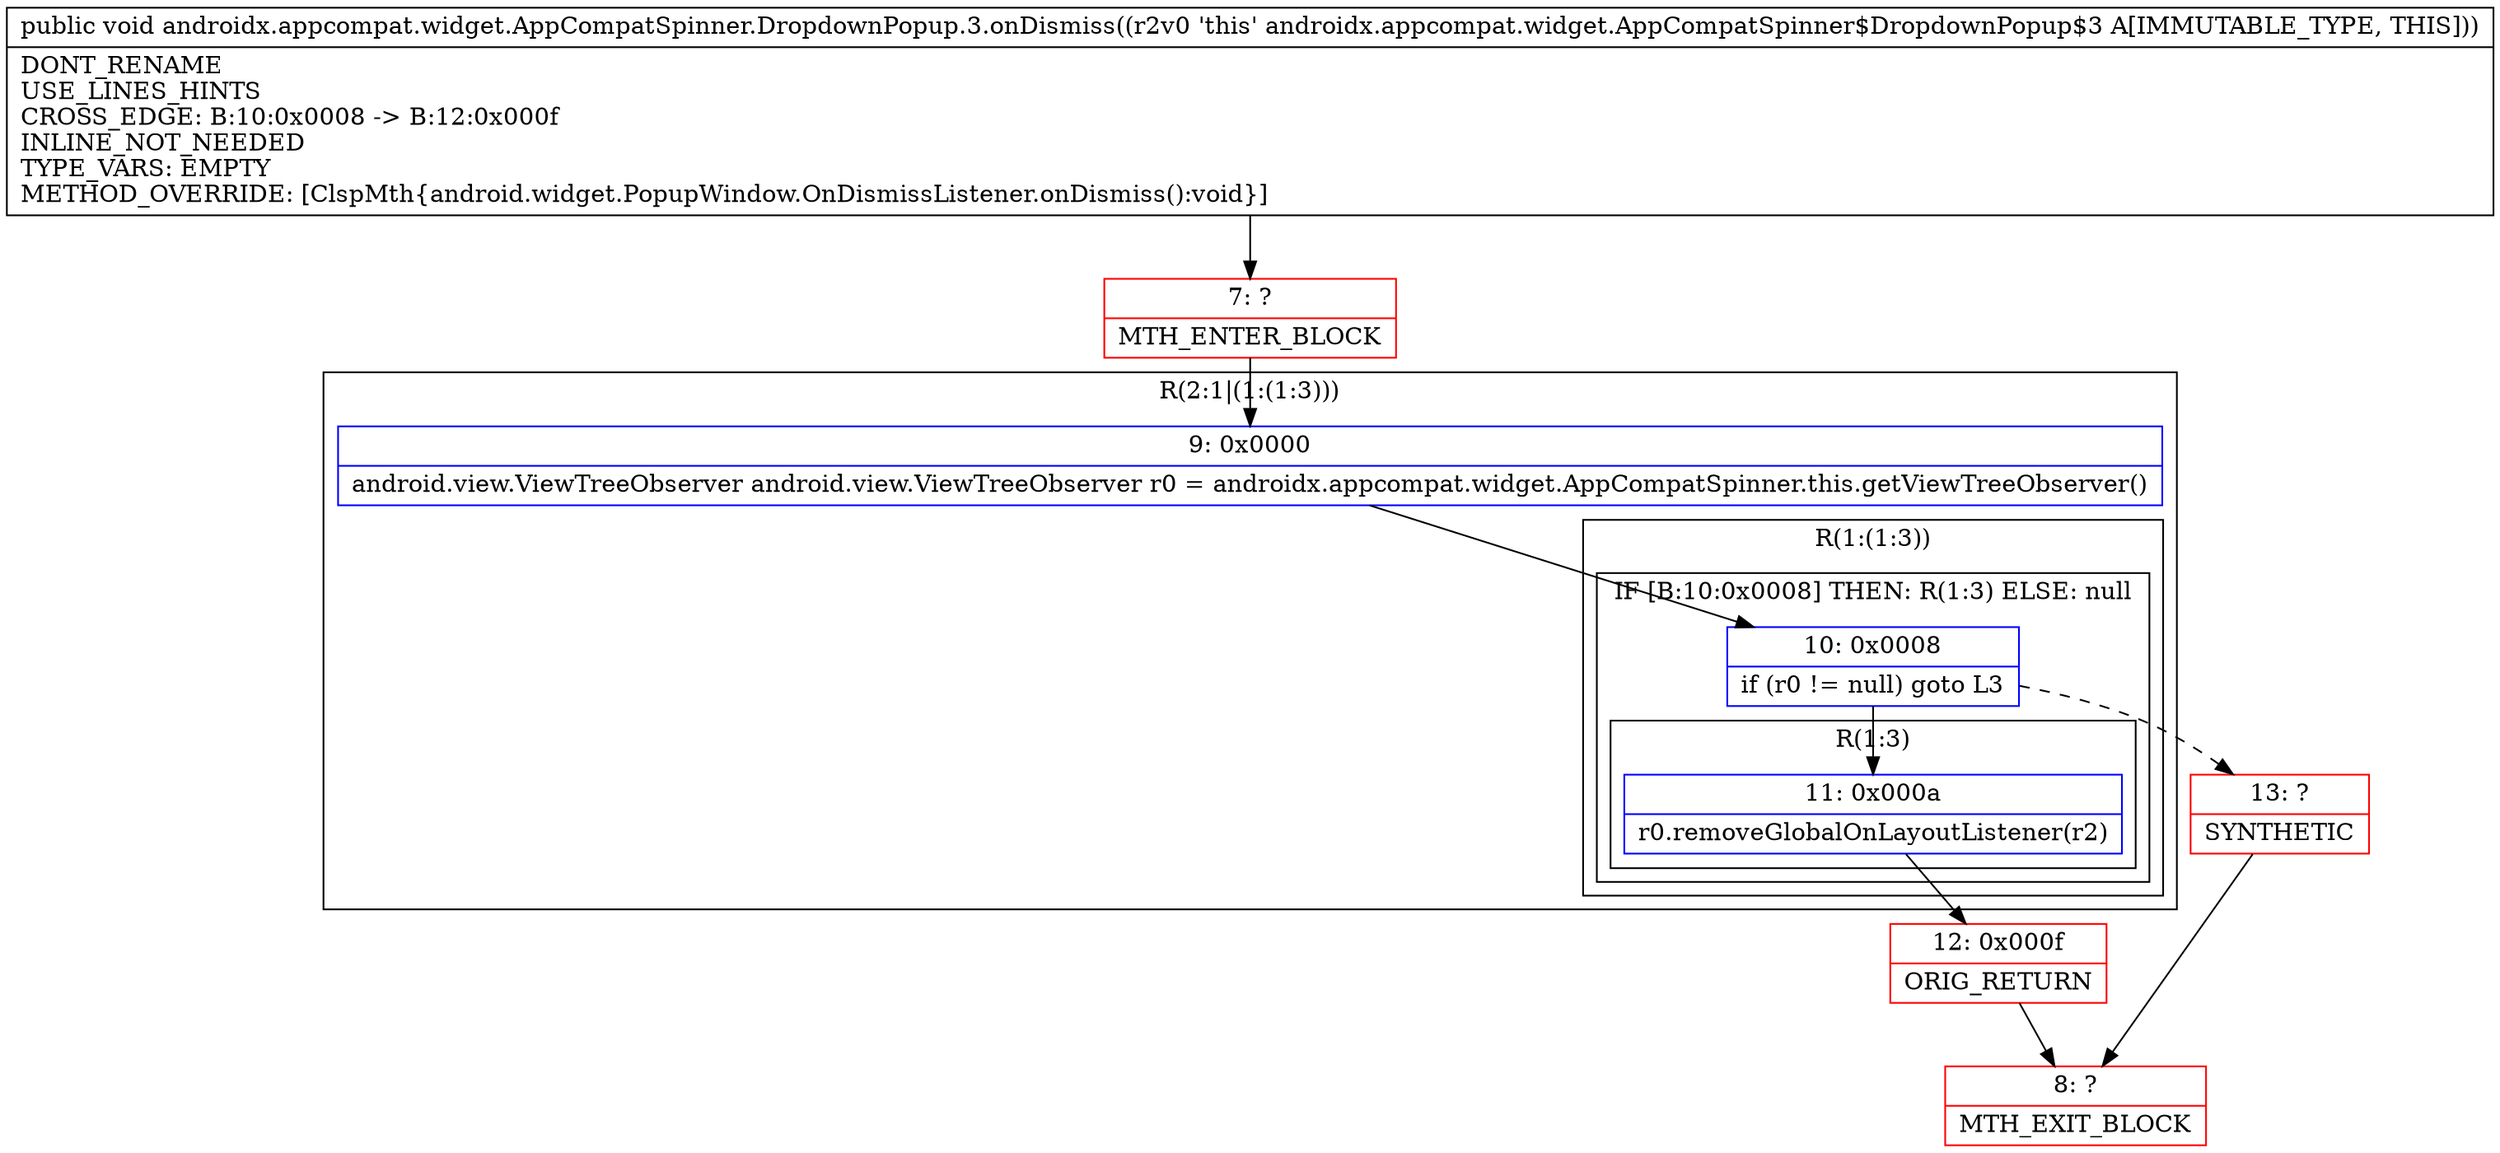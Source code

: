 digraph "CFG forandroidx.appcompat.widget.AppCompatSpinner.DropdownPopup.3.onDismiss()V" {
subgraph cluster_Region_194015196 {
label = "R(2:1|(1:(1:3)))";
node [shape=record,color=blue];
Node_9 [shape=record,label="{9\:\ 0x0000|android.view.ViewTreeObserver android.view.ViewTreeObserver r0 = androidx.appcompat.widget.AppCompatSpinner.this.getViewTreeObserver()\l}"];
subgraph cluster_Region_1594157669 {
label = "R(1:(1:3))";
node [shape=record,color=blue];
subgraph cluster_IfRegion_37404875 {
label = "IF [B:10:0x0008] THEN: R(1:3) ELSE: null";
node [shape=record,color=blue];
Node_10 [shape=record,label="{10\:\ 0x0008|if (r0 != null) goto L3\l}"];
subgraph cluster_Region_1795938550 {
label = "R(1:3)";
node [shape=record,color=blue];
Node_11 [shape=record,label="{11\:\ 0x000a|r0.removeGlobalOnLayoutListener(r2)\l}"];
}
}
}
}
Node_7 [shape=record,color=red,label="{7\:\ ?|MTH_ENTER_BLOCK\l}"];
Node_12 [shape=record,color=red,label="{12\:\ 0x000f|ORIG_RETURN\l}"];
Node_8 [shape=record,color=red,label="{8\:\ ?|MTH_EXIT_BLOCK\l}"];
Node_13 [shape=record,color=red,label="{13\:\ ?|SYNTHETIC\l}"];
MethodNode[shape=record,label="{public void androidx.appcompat.widget.AppCompatSpinner.DropdownPopup.3.onDismiss((r2v0 'this' androidx.appcompat.widget.AppCompatSpinner$DropdownPopup$3 A[IMMUTABLE_TYPE, THIS]))  | DONT_RENAME\lUSE_LINES_HINTS\lCROSS_EDGE: B:10:0x0008 \-\> B:12:0x000f\lINLINE_NOT_NEEDED\lTYPE_VARS: EMPTY\lMETHOD_OVERRIDE: [ClspMth\{android.widget.PopupWindow.OnDismissListener.onDismiss():void\}]\l}"];
MethodNode -> Node_7;Node_9 -> Node_10;
Node_10 -> Node_11;
Node_10 -> Node_13[style=dashed];
Node_11 -> Node_12;
Node_7 -> Node_9;
Node_12 -> Node_8;
Node_13 -> Node_8;
}

